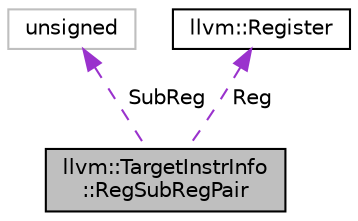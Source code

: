 digraph "llvm::TargetInstrInfo::RegSubRegPair"
{
 // LATEX_PDF_SIZE
  bgcolor="transparent";
  edge [fontname="Helvetica",fontsize="10",labelfontname="Helvetica",labelfontsize="10"];
  node [fontname="Helvetica",fontsize="10",shape=record];
  Node1 [label="llvm::TargetInstrInfo\l::RegSubRegPair",height=0.2,width=0.4,color="black", fillcolor="grey75", style="filled", fontcolor="black",tooltip="A pair composed of a register and a sub-register index."];
  Node2 -> Node1 [dir="back",color="darkorchid3",fontsize="10",style="dashed",label=" SubReg" ,fontname="Helvetica"];
  Node2 [label="unsigned",height=0.2,width=0.4,color="grey75",tooltip=" "];
  Node3 -> Node1 [dir="back",color="darkorchid3",fontsize="10",style="dashed",label=" Reg" ,fontname="Helvetica"];
  Node3 [label="llvm::Register",height=0.2,width=0.4,color="black",URL="$classllvm_1_1Register.html",tooltip="Wrapper class representing virtual and physical registers."];
}
